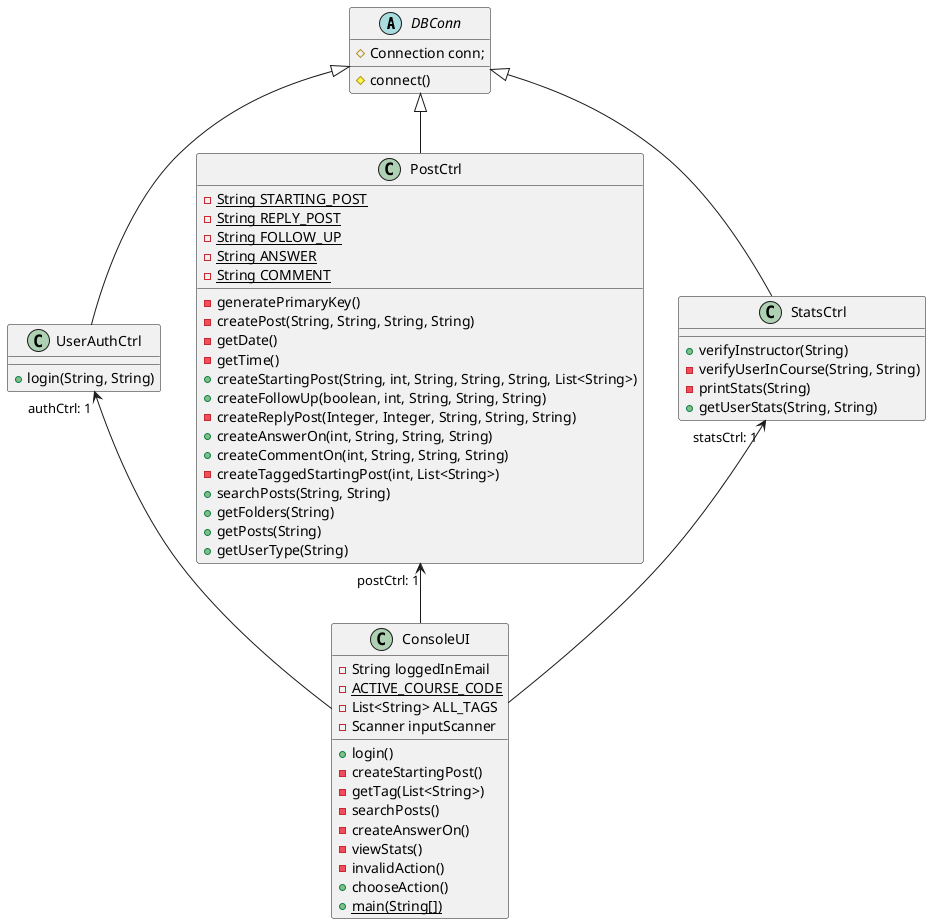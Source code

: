 @startuml

abstract class DBConn
class UserAuthCtrl
class PostCtrl
class StatsCtrl
class ConsoleUI

DBConn <|-- UserAuthCtrl
DBConn <|-- StatsCtrl
DBConn <|-- PostCtrl
UserAuthCtrl"authCtrl: 1"<--ConsoleUI
PostCtrl"postCtrl: 1" <--ConsoleUI
StatsCtrl"statsCtrl: 1"<--ConsoleUI



abstract class DBConn {
#Connection conn;
#connect()
}

class UserAuthCtrl {
+login(String, String)
}

class PostCtrl {
-{static} String STARTING_POST
-{static} String REPLY_POST
-{static} String FOLLOW_UP
-{static} String ANSWER
-{static} String COMMENT
-generatePrimaryKey()
-createPost(String, String, String, String)
-getDate()
-getTime()
+createStartingPost(String, int, String, String, String, List<String>)
+createFollowUp(boolean, int, String, String, String)
-createReplyPost(Integer, Integer, String, String, String)
+createAnswerOn(int, String, String, String)
+createCommentOn(int, String, String, String)
-createTaggedStartingPost(int, List<String>)
+searchPosts(String, String)
+getFolders(String)
+getPosts(String)
+getUserType(String)
}

class StatsCtrl {
+verifyInstructor(String)
-verifyUserInCourse(String, String)
-printStats(String)
+getUserStats(String, String)
}

class ConsoleUI {
-String loggedInEmail
-{static}ACTIVE_COURSE_CODE
-List<String> ALL_TAGS
-Scanner inputScanner
+login()
-createStartingPost()
-getTag(List<String>)
-searchPosts()
-createAnswerOn()
-viewStats()
-invalidAction()
+chooseAction()
+{static}main(String[])
}



@enduml
